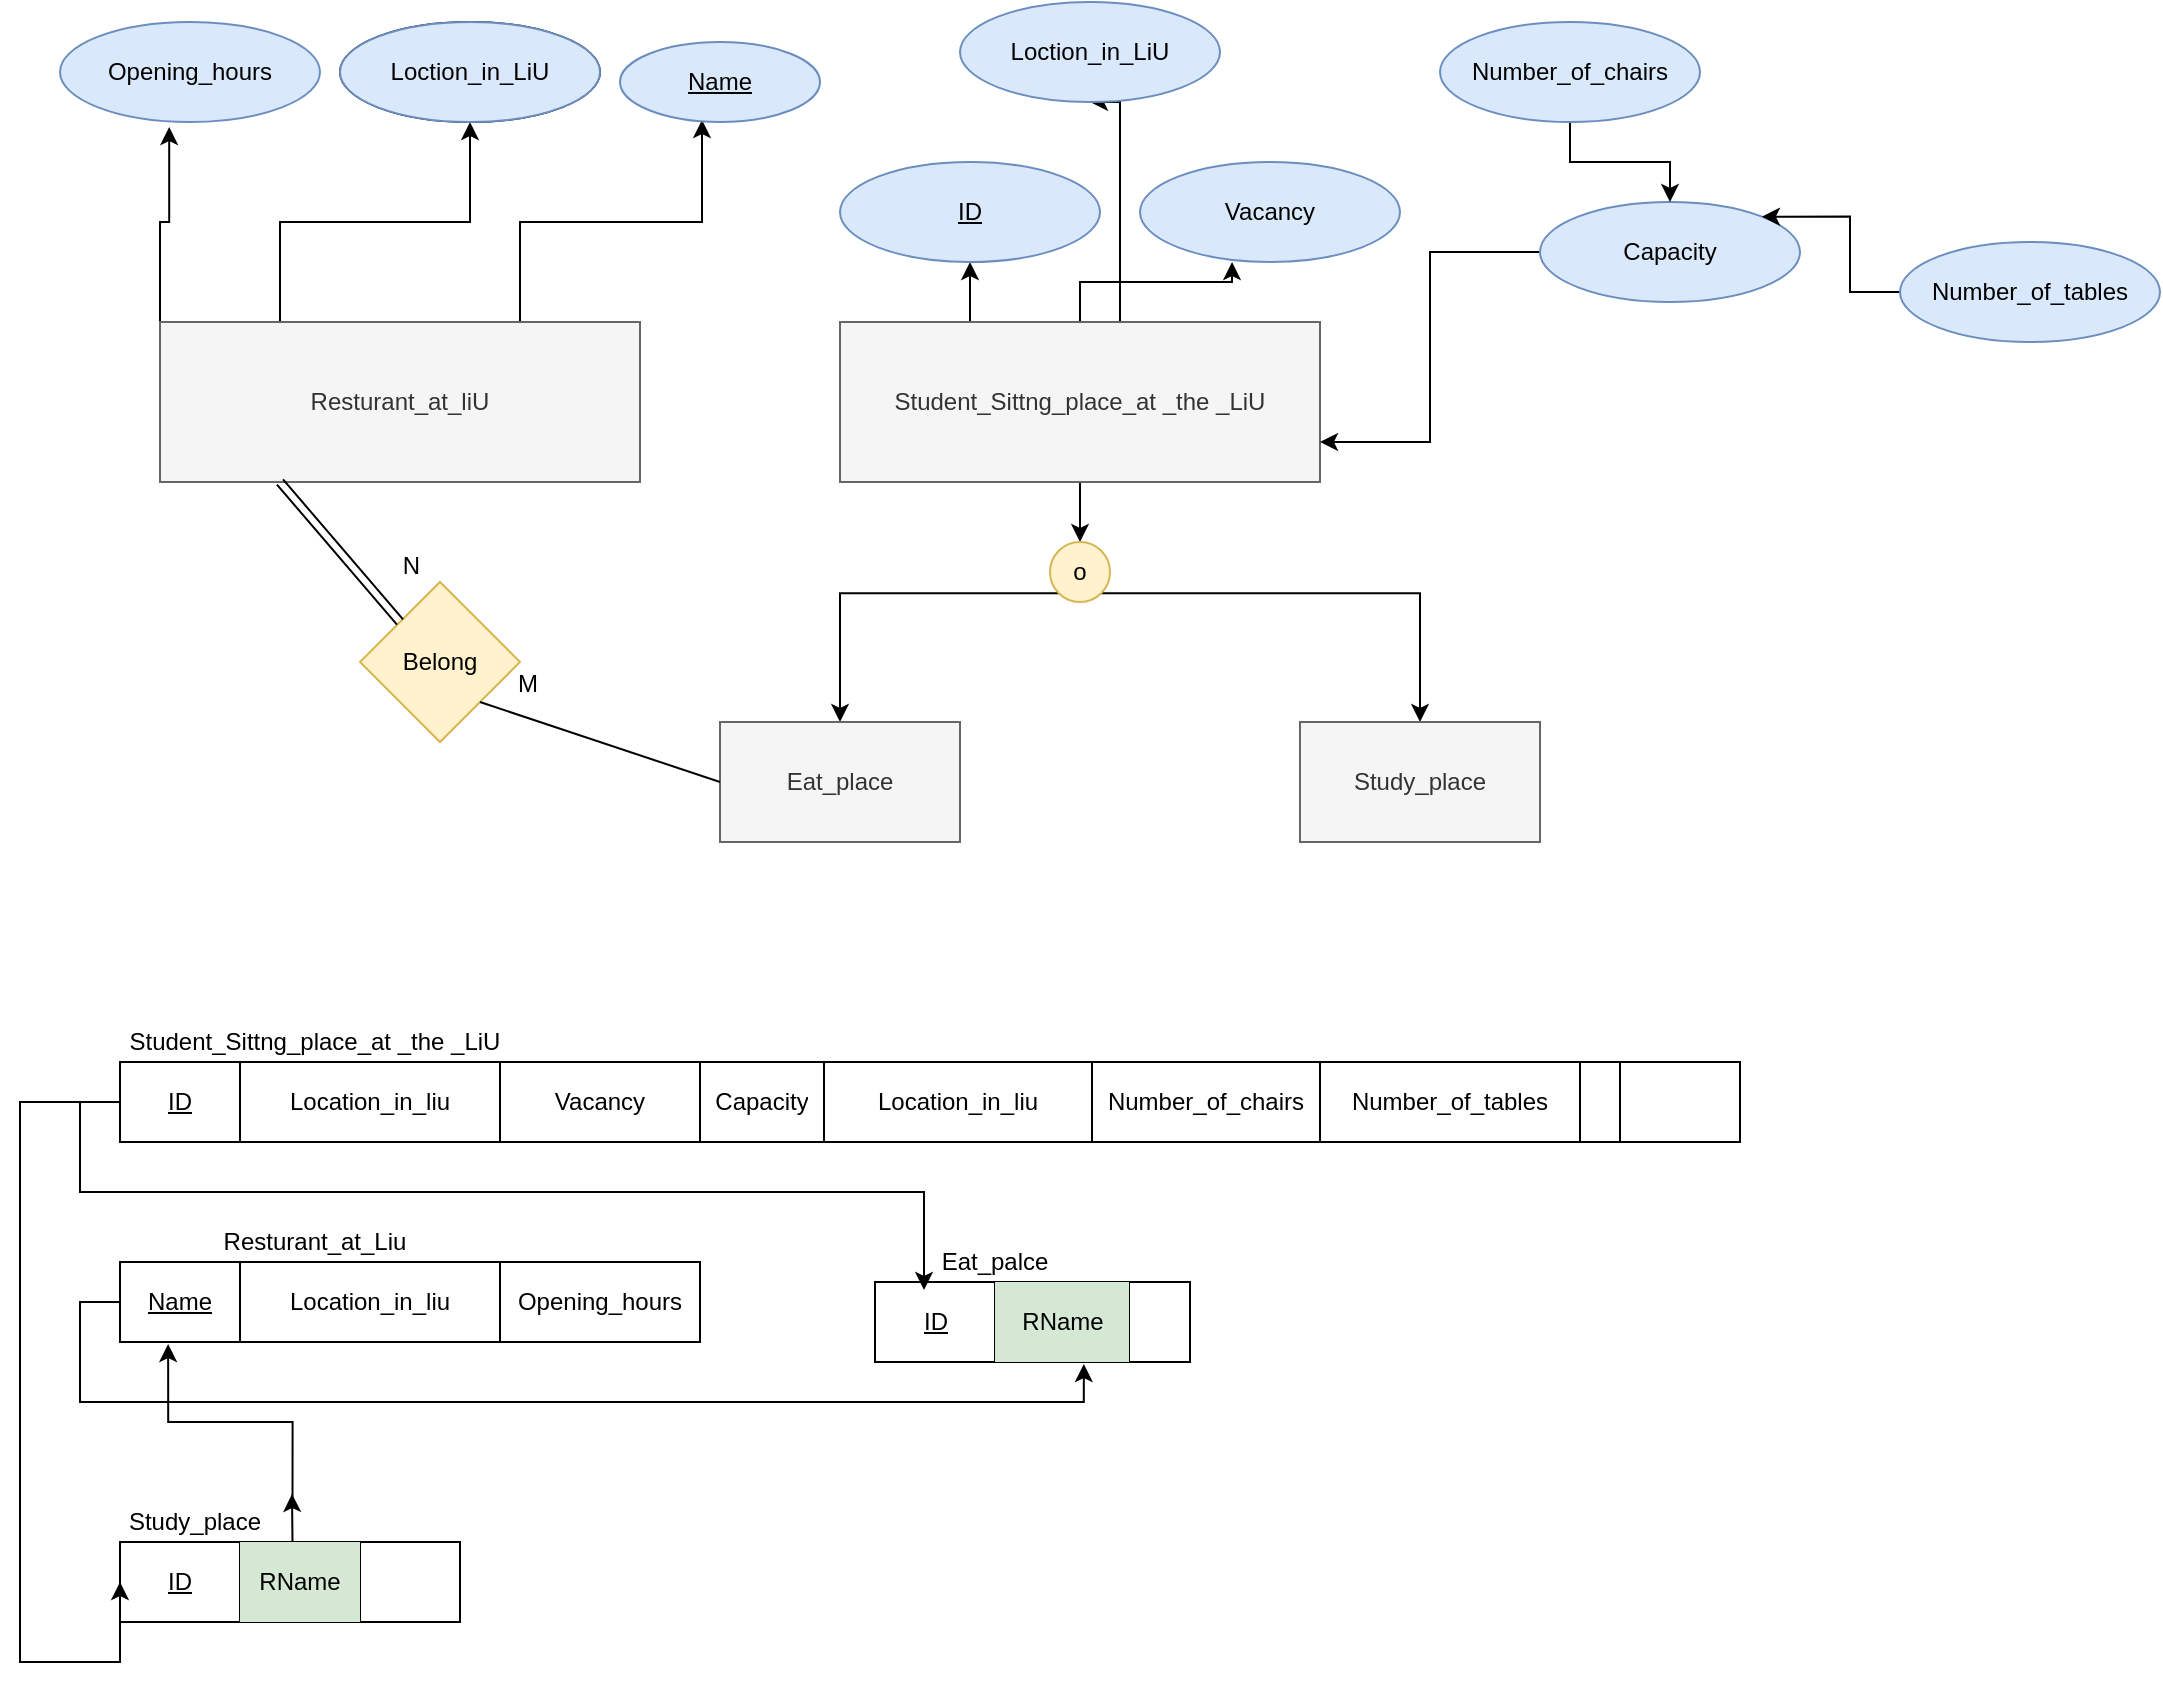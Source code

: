 <mxfile version="13.10.0" type="device"><diagram id="609cF7GSp8TxS2vmixyq" name="Page-1"><mxGraphModel dx="1410" dy="781" grid="1" gridSize="10" guides="1" tooltips="1" connect="1" arrows="1" fold="1" page="1" pageScale="1" pageWidth="850" pageHeight="1100" math="0" shadow="0"><root><mxCell id="0"/><mxCell id="1" parent="0"/><mxCell id="hAsn4tcUJzw35-wHpr-3-13" style="edgeStyle=orthogonalEdgeStyle;rounded=0;orthogonalLoop=1;jettySize=auto;html=1;exitX=0.5;exitY=1;exitDx=0;exitDy=0;entryX=0.5;entryY=0;entryDx=0;entryDy=0;" edge="1" parent="1" source="hAsn4tcUJzw35-wHpr-3-1" target="hAsn4tcUJzw35-wHpr-3-12"><mxGeometry relative="1" as="geometry"/></mxCell><mxCell id="hAsn4tcUJzw35-wHpr-3-29" style="edgeStyle=orthogonalEdgeStyle;rounded=0;orthogonalLoop=1;jettySize=auto;html=1;exitX=0.25;exitY=0;exitDx=0;exitDy=0;entryX=0.5;entryY=1;entryDx=0;entryDy=0;" edge="1" parent="1" source="hAsn4tcUJzw35-wHpr-3-1" target="hAsn4tcUJzw35-wHpr-3-23"><mxGeometry relative="1" as="geometry"/></mxCell><mxCell id="hAsn4tcUJzw35-wHpr-3-30" style="edgeStyle=orthogonalEdgeStyle;rounded=0;orthogonalLoop=1;jettySize=auto;html=1;exitX=0.5;exitY=0;exitDx=0;exitDy=0;entryX=0.354;entryY=1;entryDx=0;entryDy=0;entryPerimeter=0;" edge="1" parent="1" source="hAsn4tcUJzw35-wHpr-3-1" target="hAsn4tcUJzw35-wHpr-3-24"><mxGeometry relative="1" as="geometry"/></mxCell><mxCell id="hAsn4tcUJzw35-wHpr-3-31" style="edgeStyle=orthogonalEdgeStyle;rounded=0;orthogonalLoop=1;jettySize=auto;html=1;exitX=0.5;exitY=0;exitDx=0;exitDy=0;entryX=0.5;entryY=1;entryDx=0;entryDy=0;" edge="1" parent="1" source="hAsn4tcUJzw35-wHpr-3-1" target="hAsn4tcUJzw35-wHpr-3-22"><mxGeometry relative="1" as="geometry"><Array as="points"><mxPoint x="570" y="200"/><mxPoint x="570" y="90"/></Array></mxGeometry></mxCell><mxCell id="hAsn4tcUJzw35-wHpr-3-1" value="Student_Sittng_place_at _the _LiU" style="whiteSpace=wrap;html=1;align=center;fillColor=#f5f5f5;strokeColor=#666666;fontColor=#333333;" vertex="1" parent="1"><mxGeometry x="430" y="200" width="240" height="80" as="geometry"/></mxCell><mxCell id="hAsn4tcUJzw35-wHpr-3-6" style="edgeStyle=orthogonalEdgeStyle;rounded=0;orthogonalLoop=1;jettySize=auto;html=1;exitX=0.75;exitY=0;exitDx=0;exitDy=0;entryX=0.41;entryY=0.975;entryDx=0;entryDy=0;entryPerimeter=0;" edge="1" parent="1" source="hAsn4tcUJzw35-wHpr-3-2" target="hAsn4tcUJzw35-wHpr-3-5"><mxGeometry relative="1" as="geometry"/></mxCell><mxCell id="hAsn4tcUJzw35-wHpr-3-7" style="edgeStyle=orthogonalEdgeStyle;rounded=0;orthogonalLoop=1;jettySize=auto;html=1;exitX=0.25;exitY=0;exitDx=0;exitDy=0;entryX=0.5;entryY=1;entryDx=0;entryDy=0;" edge="1" parent="1" source="hAsn4tcUJzw35-wHpr-3-2" target="hAsn4tcUJzw35-wHpr-3-4"><mxGeometry relative="1" as="geometry"/></mxCell><mxCell id="hAsn4tcUJzw35-wHpr-3-9" style="edgeStyle=orthogonalEdgeStyle;rounded=0;orthogonalLoop=1;jettySize=auto;html=1;exitX=0;exitY=0;exitDx=0;exitDy=0;entryX=0.42;entryY=1.05;entryDx=0;entryDy=0;entryPerimeter=0;" edge="1" parent="1" source="hAsn4tcUJzw35-wHpr-3-2" target="hAsn4tcUJzw35-wHpr-3-8"><mxGeometry relative="1" as="geometry"/></mxCell><mxCell id="hAsn4tcUJzw35-wHpr-3-2" value="Resturant_at_liU" style="whiteSpace=wrap;html=1;align=center;fillColor=#f5f5f5;strokeColor=#666666;fontColor=#333333;" vertex="1" parent="1"><mxGeometry x="90" y="200" width="240" height="80" as="geometry"/></mxCell><mxCell id="hAsn4tcUJzw35-wHpr-3-4" value="Loction_in_LiU" style="ellipse;whiteSpace=wrap;html=1;align=center;" vertex="1" parent="1"><mxGeometry x="180" y="50" width="130" height="50" as="geometry"/></mxCell><mxCell id="hAsn4tcUJzw35-wHpr-3-5" value="&lt;u&gt;Name&lt;/u&gt;" style="ellipse;whiteSpace=wrap;html=1;align=center;fillColor=#dae8fc;strokeColor=#6c8ebf;" vertex="1" parent="1"><mxGeometry x="320" y="60" width="100" height="40" as="geometry"/></mxCell><mxCell id="hAsn4tcUJzw35-wHpr-3-8" value="Opening_hours" style="ellipse;whiteSpace=wrap;html=1;align=center;fillColor=#dae8fc;strokeColor=#6c8ebf;" vertex="1" parent="1"><mxGeometry x="40" y="50" width="130" height="50" as="geometry"/></mxCell><mxCell id="hAsn4tcUJzw35-wHpr-3-16" style="edgeStyle=orthogonalEdgeStyle;rounded=0;orthogonalLoop=1;jettySize=auto;html=1;exitX=0;exitY=1;exitDx=0;exitDy=0;" edge="1" parent="1" source="hAsn4tcUJzw35-wHpr-3-12" target="hAsn4tcUJzw35-wHpr-3-14"><mxGeometry relative="1" as="geometry"/></mxCell><mxCell id="hAsn4tcUJzw35-wHpr-3-17" style="edgeStyle=orthogonalEdgeStyle;rounded=0;orthogonalLoop=1;jettySize=auto;html=1;exitX=1;exitY=1;exitDx=0;exitDy=0;" edge="1" parent="1" source="hAsn4tcUJzw35-wHpr-3-12" target="hAsn4tcUJzw35-wHpr-3-15"><mxGeometry relative="1" as="geometry"/></mxCell><mxCell id="hAsn4tcUJzw35-wHpr-3-12" value="o" style="ellipse;whiteSpace=wrap;html=1;aspect=fixed;fillColor=#fff2cc;strokeColor=#d6b656;" vertex="1" parent="1"><mxGeometry x="535" y="310" width="30" height="30" as="geometry"/></mxCell><mxCell id="hAsn4tcUJzw35-wHpr-3-14" value="Eat_place" style="rounded=0;whiteSpace=wrap;html=1;fillColor=#f5f5f5;strokeColor=#666666;fontColor=#333333;" vertex="1" parent="1"><mxGeometry x="370" y="400" width="120" height="60" as="geometry"/></mxCell><mxCell id="hAsn4tcUJzw35-wHpr-3-15" value="Study_place" style="rounded=0;whiteSpace=wrap;html=1;fillColor=#f5f5f5;strokeColor=#666666;fontColor=#333333;" vertex="1" parent="1"><mxGeometry x="660" y="400" width="120" height="60" as="geometry"/></mxCell><mxCell id="hAsn4tcUJzw35-wHpr-3-21" value="Loction_in_LiU" style="ellipse;whiteSpace=wrap;html=1;align=center;fillColor=#dae8fc;strokeColor=#6c8ebf;" vertex="1" parent="1"><mxGeometry x="180" y="50" width="130" height="50" as="geometry"/></mxCell><mxCell id="hAsn4tcUJzw35-wHpr-3-22" value="Loction_in_LiU" style="ellipse;whiteSpace=wrap;html=1;align=center;fillColor=#dae8fc;strokeColor=#6c8ebf;" vertex="1" parent="1"><mxGeometry x="490" y="40" width="130" height="50" as="geometry"/></mxCell><mxCell id="hAsn4tcUJzw35-wHpr-3-23" value="&lt;u&gt;ID&lt;/u&gt;" style="ellipse;whiteSpace=wrap;html=1;align=center;fillColor=#dae8fc;strokeColor=#6c8ebf;" vertex="1" parent="1"><mxGeometry x="430" y="120" width="130" height="50" as="geometry"/></mxCell><mxCell id="hAsn4tcUJzw35-wHpr-3-24" value="Vacancy" style="ellipse;whiteSpace=wrap;html=1;align=center;fillColor=#dae8fc;strokeColor=#6c8ebf;" vertex="1" parent="1"><mxGeometry x="580" y="120" width="130" height="50" as="geometry"/></mxCell><mxCell id="hAsn4tcUJzw35-wHpr-3-37" style="edgeStyle=orthogonalEdgeStyle;rounded=0;orthogonalLoop=1;jettySize=auto;html=1;exitX=0;exitY=0.5;exitDx=0;exitDy=0;entryX=1;entryY=0.75;entryDx=0;entryDy=0;" edge="1" parent="1" source="hAsn4tcUJzw35-wHpr-3-25" target="hAsn4tcUJzw35-wHpr-3-1"><mxGeometry relative="1" as="geometry"/></mxCell><mxCell id="hAsn4tcUJzw35-wHpr-3-25" value="Capacity" style="ellipse;whiteSpace=wrap;html=1;align=center;fillColor=#dae8fc;strokeColor=#6c8ebf;" vertex="1" parent="1"><mxGeometry x="780" y="140" width="130" height="50" as="geometry"/></mxCell><mxCell id="hAsn4tcUJzw35-wHpr-3-40" style="edgeStyle=orthogonalEdgeStyle;rounded=0;orthogonalLoop=1;jettySize=auto;html=1;exitX=0;exitY=0.5;exitDx=0;exitDy=0;entryX=1;entryY=0;entryDx=0;entryDy=0;" edge="1" parent="1" source="hAsn4tcUJzw35-wHpr-3-27" target="hAsn4tcUJzw35-wHpr-3-25"><mxGeometry relative="1" as="geometry"/></mxCell><mxCell id="hAsn4tcUJzw35-wHpr-3-27" value="Number_of_tables" style="ellipse;whiteSpace=wrap;html=1;align=center;fillColor=#dae8fc;strokeColor=#6c8ebf;" vertex="1" parent="1"><mxGeometry x="960" y="160" width="130" height="50" as="geometry"/></mxCell><mxCell id="hAsn4tcUJzw35-wHpr-3-38" style="edgeStyle=orthogonalEdgeStyle;rounded=0;orthogonalLoop=1;jettySize=auto;html=1;exitX=0.5;exitY=1;exitDx=0;exitDy=0;" edge="1" parent="1" source="hAsn4tcUJzw35-wHpr-3-28" target="hAsn4tcUJzw35-wHpr-3-25"><mxGeometry relative="1" as="geometry"/></mxCell><mxCell id="hAsn4tcUJzw35-wHpr-3-28" value="Number_of_chairs" style="ellipse;whiteSpace=wrap;html=1;align=center;fillColor=#dae8fc;strokeColor=#6c8ebf;" vertex="1" parent="1"><mxGeometry x="730" y="50" width="130" height="50" as="geometry"/></mxCell><mxCell id="hAsn4tcUJzw35-wHpr-3-41" value="Belong" style="rhombus;whiteSpace=wrap;html=1;fillColor=#fff2cc;strokeColor=#d6b656;" vertex="1" parent="1"><mxGeometry x="190" y="330" width="80" height="80" as="geometry"/></mxCell><mxCell id="hAsn4tcUJzw35-wHpr-3-51" value="" style="shape=link;html=1;rounded=0;entryX=0;entryY=0;entryDx=0;entryDy=0;exitX=0.25;exitY=1;exitDx=0;exitDy=0;" edge="1" parent="1" source="hAsn4tcUJzw35-wHpr-3-2" target="hAsn4tcUJzw35-wHpr-3-41"><mxGeometry relative="1" as="geometry"><mxPoint x="80" y="324.5" as="sourcePoint"/><mxPoint x="240" y="324.5" as="targetPoint"/><Array as="points"/></mxGeometry></mxCell><mxCell id="hAsn4tcUJzw35-wHpr-3-52" value="N" style="resizable=0;html=1;align=right;verticalAlign=bottom;" connectable="0" vertex="1" parent="hAsn4tcUJzw35-wHpr-3-51"><mxGeometry x="1" relative="1" as="geometry"><mxPoint x="10.13" y="-19.85" as="offset"/></mxGeometry></mxCell><mxCell id="hAsn4tcUJzw35-wHpr-3-53" value="" style="endArrow=none;html=1;rounded=0;exitX=0;exitY=0.5;exitDx=0;exitDy=0;entryX=1;entryY=1;entryDx=0;entryDy=0;" edge="1" parent="1" source="hAsn4tcUJzw35-wHpr-3-14" target="hAsn4tcUJzw35-wHpr-3-41"><mxGeometry relative="1" as="geometry"><mxPoint x="380" y="430" as="sourcePoint"/><mxPoint x="260" y="390" as="targetPoint"/></mxGeometry></mxCell><mxCell id="hAsn4tcUJzw35-wHpr-3-54" value="M" style="resizable=0;html=1;align=right;verticalAlign=bottom;" connectable="0" vertex="1" parent="hAsn4tcUJzw35-wHpr-3-53"><mxGeometry x="1" relative="1" as="geometry"><mxPoint x="29.99" as="offset"/></mxGeometry></mxCell><mxCell id="hAsn4tcUJzw35-wHpr-3-81" value="" style="shape=table;html=1;whiteSpace=wrap;startSize=0;container=1;collapsible=0;childLayout=tableLayout;" vertex="1" parent="1"><mxGeometry x="70" y="570" width="290" height="40" as="geometry"/></mxCell><mxCell id="hAsn4tcUJzw35-wHpr-3-82" value="" style="shape=partialRectangle;html=1;whiteSpace=wrap;collapsible=0;dropTarget=0;pointerEvents=0;fillColor=none;top=0;left=0;bottom=0;right=0;points=[[0,0.5],[1,0.5]];portConstraint=eastwest;" vertex="1" parent="hAsn4tcUJzw35-wHpr-3-81"><mxGeometry width="290" height="40" as="geometry"/></mxCell><mxCell id="hAsn4tcUJzw35-wHpr-3-83" value="&lt;u&gt;ID&lt;/u&gt;" style="shape=partialRectangle;html=1;whiteSpace=wrap;connectable=0;fillColor=none;top=0;left=0;bottom=0;right=0;overflow=hidden;" vertex="1" parent="hAsn4tcUJzw35-wHpr-3-82"><mxGeometry width="60" height="40" as="geometry"/></mxCell><mxCell id="hAsn4tcUJzw35-wHpr-3-84" value="&lt;div&gt;Location_in_liu&lt;/div&gt;" style="shape=partialRectangle;html=1;whiteSpace=wrap;connectable=0;fillColor=none;top=0;left=0;bottom=0;right=0;overflow=hidden;" vertex="1" parent="hAsn4tcUJzw35-wHpr-3-82"><mxGeometry x="60" width="130" height="40" as="geometry"/></mxCell><mxCell id="hAsn4tcUJzw35-wHpr-3-85" value="Vacancy" style="shape=partialRectangle;html=1;whiteSpace=wrap;connectable=0;fillColor=none;top=0;left=0;bottom=0;right=0;overflow=hidden;" vertex="1" parent="hAsn4tcUJzw35-wHpr-3-82"><mxGeometry x="190" width="100" height="40" as="geometry"/></mxCell><mxCell id="hAsn4tcUJzw35-wHpr-3-95" value="Student_Sittng_place_at _the _LiU" style="text;html=1;strokeColor=none;fillColor=none;align=center;verticalAlign=middle;whiteSpace=wrap;rounded=0;" vertex="1" parent="1"><mxGeometry x="70" y="550" width="195" height="20" as="geometry"/></mxCell><mxCell id="hAsn4tcUJzw35-wHpr-3-97" value="" style="shape=table;html=1;whiteSpace=wrap;startSize=0;container=1;collapsible=0;childLayout=tableLayout;" vertex="1" parent="1"><mxGeometry x="360" y="570" width="310" height="40" as="geometry"/></mxCell><mxCell id="hAsn4tcUJzw35-wHpr-3-98" value="" style="shape=partialRectangle;html=1;whiteSpace=wrap;collapsible=0;dropTarget=0;pointerEvents=0;fillColor=none;top=0;left=0;bottom=0;right=0;points=[[0,0.5],[1,0.5]];portConstraint=eastwest;" vertex="1" parent="hAsn4tcUJzw35-wHpr-3-97"><mxGeometry width="310" height="40" as="geometry"/></mxCell><mxCell id="hAsn4tcUJzw35-wHpr-3-99" value="Capacity" style="shape=partialRectangle;html=1;whiteSpace=wrap;connectable=0;fillColor=none;top=0;left=0;bottom=0;right=0;overflow=hidden;" vertex="1" parent="hAsn4tcUJzw35-wHpr-3-98"><mxGeometry width="62" height="40" as="geometry"/></mxCell><mxCell id="hAsn4tcUJzw35-wHpr-3-100" value="&lt;div&gt;Location_in_liu&lt;/div&gt;" style="shape=partialRectangle;html=1;whiteSpace=wrap;connectable=0;fillColor=none;top=0;left=0;bottom=0;right=0;overflow=hidden;" vertex="1" parent="hAsn4tcUJzw35-wHpr-3-98"><mxGeometry x="62" width="134" height="40" as="geometry"/></mxCell><mxCell id="hAsn4tcUJzw35-wHpr-3-101" value="Number_of_chairs" style="shape=partialRectangle;html=1;whiteSpace=wrap;connectable=0;fillColor=none;top=0;left=0;bottom=0;right=0;overflow=hidden;" vertex="1" parent="hAsn4tcUJzw35-wHpr-3-98"><mxGeometry x="196" width="114" height="40" as="geometry"/></mxCell><mxCell id="hAsn4tcUJzw35-wHpr-3-102" value="" style="shape=table;html=1;whiteSpace=wrap;startSize=0;container=1;collapsible=0;childLayout=tableLayout;" vertex="1" parent="1"><mxGeometry x="670" y="570" width="210" height="40" as="geometry"/></mxCell><mxCell id="hAsn4tcUJzw35-wHpr-3-103" value="" style="shape=partialRectangle;html=1;whiteSpace=wrap;collapsible=0;dropTarget=0;pointerEvents=0;fillColor=none;top=0;left=0;bottom=0;right=0;points=[[0,0.5],[1,0.5]];portConstraint=eastwest;" vertex="1" parent="hAsn4tcUJzw35-wHpr-3-102"><mxGeometry width="210" height="40" as="geometry"/></mxCell><mxCell id="hAsn4tcUJzw35-wHpr-3-104" value="Number_of_tables" style="shape=partialRectangle;html=1;whiteSpace=wrap;connectable=0;fillColor=none;top=0;left=0;bottom=0;right=0;overflow=hidden;" vertex="1" parent="hAsn4tcUJzw35-wHpr-3-103"><mxGeometry width="130" height="40" as="geometry"/></mxCell><mxCell id="hAsn4tcUJzw35-wHpr-3-105" value="" style="shape=partialRectangle;html=1;whiteSpace=wrap;connectable=0;fillColor=none;top=0;left=0;bottom=0;right=0;overflow=hidden;" vertex="1" parent="hAsn4tcUJzw35-wHpr-3-103"><mxGeometry x="130" width="20" height="40" as="geometry"/></mxCell><mxCell id="hAsn4tcUJzw35-wHpr-3-106" value="" style="shape=partialRectangle;html=1;whiteSpace=wrap;connectable=0;fillColor=none;top=0;left=0;bottom=0;right=0;overflow=hidden;" vertex="1" parent="hAsn4tcUJzw35-wHpr-3-103"><mxGeometry x="150" width="60" height="40" as="geometry"/></mxCell><mxCell id="hAsn4tcUJzw35-wHpr-3-107" value="" style="shape=table;html=1;whiteSpace=wrap;startSize=0;container=1;collapsible=0;childLayout=tableLayout;" vertex="1" parent="1"><mxGeometry x="70" y="670" width="290" height="40" as="geometry"/></mxCell><mxCell id="hAsn4tcUJzw35-wHpr-3-108" value="" style="shape=partialRectangle;html=1;whiteSpace=wrap;collapsible=0;dropTarget=0;pointerEvents=0;fillColor=none;top=0;left=0;bottom=0;right=0;points=[[0,0.5],[1,0.5]];portConstraint=eastwest;" vertex="1" parent="hAsn4tcUJzw35-wHpr-3-107"><mxGeometry width="290" height="40" as="geometry"/></mxCell><mxCell id="hAsn4tcUJzw35-wHpr-3-109" value="&lt;u&gt;Name&lt;/u&gt;" style="shape=partialRectangle;html=1;whiteSpace=wrap;connectable=0;fillColor=none;top=0;left=0;bottom=0;right=0;overflow=hidden;" vertex="1" parent="hAsn4tcUJzw35-wHpr-3-108"><mxGeometry width="60" height="40" as="geometry"/></mxCell><mxCell id="hAsn4tcUJzw35-wHpr-3-110" value="&lt;div&gt;Location_in_liu&lt;/div&gt;" style="shape=partialRectangle;html=1;whiteSpace=wrap;connectable=0;fillColor=none;top=0;left=0;bottom=0;right=0;overflow=hidden;" vertex="1" parent="hAsn4tcUJzw35-wHpr-3-108"><mxGeometry x="60" width="130" height="40" as="geometry"/></mxCell><mxCell id="hAsn4tcUJzw35-wHpr-3-111" value="Opening_hours" style="shape=partialRectangle;html=1;whiteSpace=wrap;connectable=0;fillColor=none;top=0;left=0;bottom=0;right=0;overflow=hidden;" vertex="1" parent="hAsn4tcUJzw35-wHpr-3-108"><mxGeometry x="190" width="100" height="40" as="geometry"/></mxCell><mxCell id="hAsn4tcUJzw35-wHpr-3-112" value="Resturant_at_Liu" style="text;html=1;strokeColor=none;fillColor=none;align=center;verticalAlign=middle;whiteSpace=wrap;rounded=0;" vertex="1" parent="1"><mxGeometry x="70" y="650" width="195" height="20" as="geometry"/></mxCell><mxCell id="hAsn4tcUJzw35-wHpr-3-123" value="" style="shape=table;html=1;whiteSpace=wrap;startSize=0;container=1;collapsible=0;childLayout=tableLayout;" vertex="1" parent="1"><mxGeometry x="447.5" y="680" width="157.5" height="40" as="geometry"/></mxCell><mxCell id="hAsn4tcUJzw35-wHpr-3-124" value="" style="shape=partialRectangle;html=1;whiteSpace=wrap;collapsible=0;dropTarget=0;pointerEvents=0;fillColor=none;top=0;left=0;bottom=0;right=0;points=[[0,0.5],[1,0.5]];portConstraint=eastwest;" vertex="1" parent="hAsn4tcUJzw35-wHpr-3-123"><mxGeometry width="157.5" height="40" as="geometry"/></mxCell><mxCell id="hAsn4tcUJzw35-wHpr-3-125" value="&lt;u&gt;ID&lt;/u&gt;" style="shape=partialRectangle;html=1;whiteSpace=wrap;connectable=0;fillColor=none;top=0;left=0;bottom=0;right=0;overflow=hidden;" vertex="1" parent="hAsn4tcUJzw35-wHpr-3-124"><mxGeometry width="60" height="40" as="geometry"/></mxCell><mxCell id="hAsn4tcUJzw35-wHpr-3-126" value="RName" style="shape=partialRectangle;html=1;whiteSpace=wrap;connectable=0;fillColor=#d5e8d4;top=0;left=0;bottom=0;right=0;overflow=hidden;strokeColor=#82b366;" vertex="1" parent="hAsn4tcUJzw35-wHpr-3-124"><mxGeometry x="60" width="67" height="40" as="geometry"/></mxCell><mxCell id="hAsn4tcUJzw35-wHpr-3-127" value="" style="shape=partialRectangle;html=1;whiteSpace=wrap;connectable=0;fillColor=none;top=0;left=0;bottom=0;right=0;overflow=hidden;" vertex="1" parent="hAsn4tcUJzw35-wHpr-3-124"><mxGeometry x="127" width="31" height="40" as="geometry"/></mxCell><mxCell id="hAsn4tcUJzw35-wHpr-3-128" value="Eat_palce" style="text;html=1;strokeColor=none;fillColor=none;align=center;verticalAlign=middle;whiteSpace=wrap;rounded=0;" vertex="1" parent="1"><mxGeometry x="410" y="660" width="195" height="20" as="geometry"/></mxCell><mxCell id="hAsn4tcUJzw35-wHpr-3-131" value="" style="shape=table;html=1;whiteSpace=wrap;startSize=0;container=1;collapsible=0;childLayout=tableLayout;" vertex="1" parent="1"><mxGeometry x="70" y="810" width="170" height="40" as="geometry"/></mxCell><mxCell id="hAsn4tcUJzw35-wHpr-3-132" value="" style="shape=partialRectangle;html=1;whiteSpace=wrap;collapsible=0;dropTarget=0;pointerEvents=0;fillColor=none;top=0;left=0;bottom=0;right=0;points=[[0,0.5],[1,0.5]];portConstraint=eastwest;" vertex="1" parent="hAsn4tcUJzw35-wHpr-3-131"><mxGeometry width="170" height="40" as="geometry"/></mxCell><mxCell id="hAsn4tcUJzw35-wHpr-3-133" value="&lt;u&gt;ID&lt;/u&gt;" style="shape=partialRectangle;html=1;whiteSpace=wrap;connectable=0;fillColor=none;top=0;left=0;bottom=0;right=0;overflow=hidden;" vertex="1" parent="hAsn4tcUJzw35-wHpr-3-132"><mxGeometry width="60" height="40" as="geometry"/></mxCell><mxCell id="hAsn4tcUJzw35-wHpr-3-134" value="RName" style="shape=partialRectangle;html=1;whiteSpace=wrap;connectable=0;fillColor=#d5e8d4;top=0;left=0;bottom=0;right=0;overflow=hidden;strokeColor=#82b366;" vertex="1" parent="hAsn4tcUJzw35-wHpr-3-132"><mxGeometry x="60" width="60" height="40" as="geometry"/></mxCell><mxCell id="hAsn4tcUJzw35-wHpr-3-135" value="" style="shape=partialRectangle;html=1;whiteSpace=wrap;connectable=0;fillColor=none;top=0;left=0;bottom=0;right=0;overflow=hidden;" vertex="1" parent="hAsn4tcUJzw35-wHpr-3-132"><mxGeometry x="120" width="50" height="40" as="geometry"/></mxCell><mxCell id="hAsn4tcUJzw35-wHpr-3-141" style="edgeStyle=orthogonalEdgeStyle;rounded=0;orthogonalLoop=1;jettySize=auto;html=1;exitX=0.75;exitY=1;exitDx=0;exitDy=0;" edge="1" parent="1" source="hAsn4tcUJzw35-wHpr-3-136"><mxGeometry relative="1" as="geometry"><mxPoint x="156" y="786" as="targetPoint"/></mxGeometry></mxCell><mxCell id="hAsn4tcUJzw35-wHpr-3-142" style="edgeStyle=orthogonalEdgeStyle;rounded=0;orthogonalLoop=1;jettySize=auto;html=1;exitX=0.75;exitY=0;exitDx=0;exitDy=0;entryX=0.083;entryY=1.025;entryDx=0;entryDy=0;entryPerimeter=0;" edge="1" parent="1" source="hAsn4tcUJzw35-wHpr-3-136" target="hAsn4tcUJzw35-wHpr-3-108"><mxGeometry relative="1" as="geometry"><mxPoint x="156" y="750" as="targetPoint"/></mxGeometry></mxCell><mxCell id="hAsn4tcUJzw35-wHpr-3-136" value="Study_place" style="text;html=1;strokeColor=none;fillColor=none;align=center;verticalAlign=middle;whiteSpace=wrap;rounded=0;" vertex="1" parent="1"><mxGeometry x="10" y="790" width="195" height="20" as="geometry"/></mxCell><mxCell id="hAsn4tcUJzw35-wHpr-3-138" style="edgeStyle=orthogonalEdgeStyle;rounded=0;orthogonalLoop=1;jettySize=auto;html=1;exitX=0;exitY=0.5;exitDx=0;exitDy=0;entryX=0.318;entryY=1.2;entryDx=0;entryDy=0;entryPerimeter=0;" edge="1" parent="1" source="hAsn4tcUJzw35-wHpr-3-82" target="hAsn4tcUJzw35-wHpr-3-128"><mxGeometry relative="1" as="geometry"/></mxCell><mxCell id="hAsn4tcUJzw35-wHpr-3-140" style="edgeStyle=orthogonalEdgeStyle;rounded=0;orthogonalLoop=1;jettySize=auto;html=1;exitX=0;exitY=0.5;exitDx=0;exitDy=0;entryX=0;entryY=0.5;entryDx=0;entryDy=0;" edge="1" parent="1" source="hAsn4tcUJzw35-wHpr-3-82" target="hAsn4tcUJzw35-wHpr-3-132"><mxGeometry relative="1" as="geometry"><mxPoint x="30" y="870" as="targetPoint"/><Array as="points"><mxPoint x="20" y="590"/><mxPoint x="20" y="870"/><mxPoint x="70" y="870"/></Array></mxGeometry></mxCell><mxCell id="hAsn4tcUJzw35-wHpr-3-143" style="edgeStyle=orthogonalEdgeStyle;rounded=0;orthogonalLoop=1;jettySize=auto;html=1;exitX=0;exitY=0.5;exitDx=0;exitDy=0;entryX=0.663;entryY=1.025;entryDx=0;entryDy=0;entryPerimeter=0;" edge="1" parent="1" source="hAsn4tcUJzw35-wHpr-3-108" target="hAsn4tcUJzw35-wHpr-3-124"><mxGeometry relative="1" as="geometry"/></mxCell></root></mxGraphModel></diagram></mxfile>